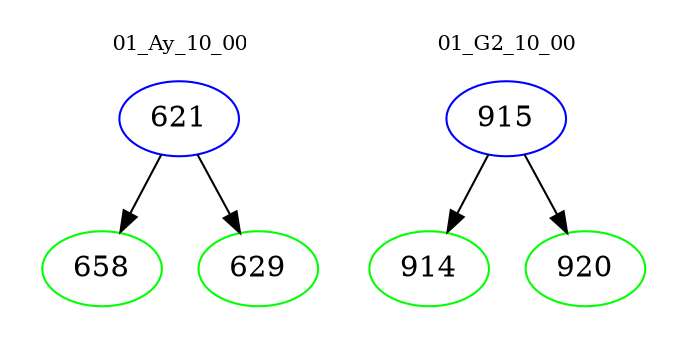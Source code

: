 digraph{
subgraph cluster_0 {
color = white
label = "01_Ay_10_00";
fontsize=10;
T0_621 [label="621", color="blue"]
T0_621 -> T0_658 [color="black"]
T0_658 [label="658", color="green"]
T0_621 -> T0_629 [color="black"]
T0_629 [label="629", color="green"]
}
subgraph cluster_1 {
color = white
label = "01_G2_10_00";
fontsize=10;
T1_915 [label="915", color="blue"]
T1_915 -> T1_914 [color="black"]
T1_914 [label="914", color="green"]
T1_915 -> T1_920 [color="black"]
T1_920 [label="920", color="green"]
}
}
